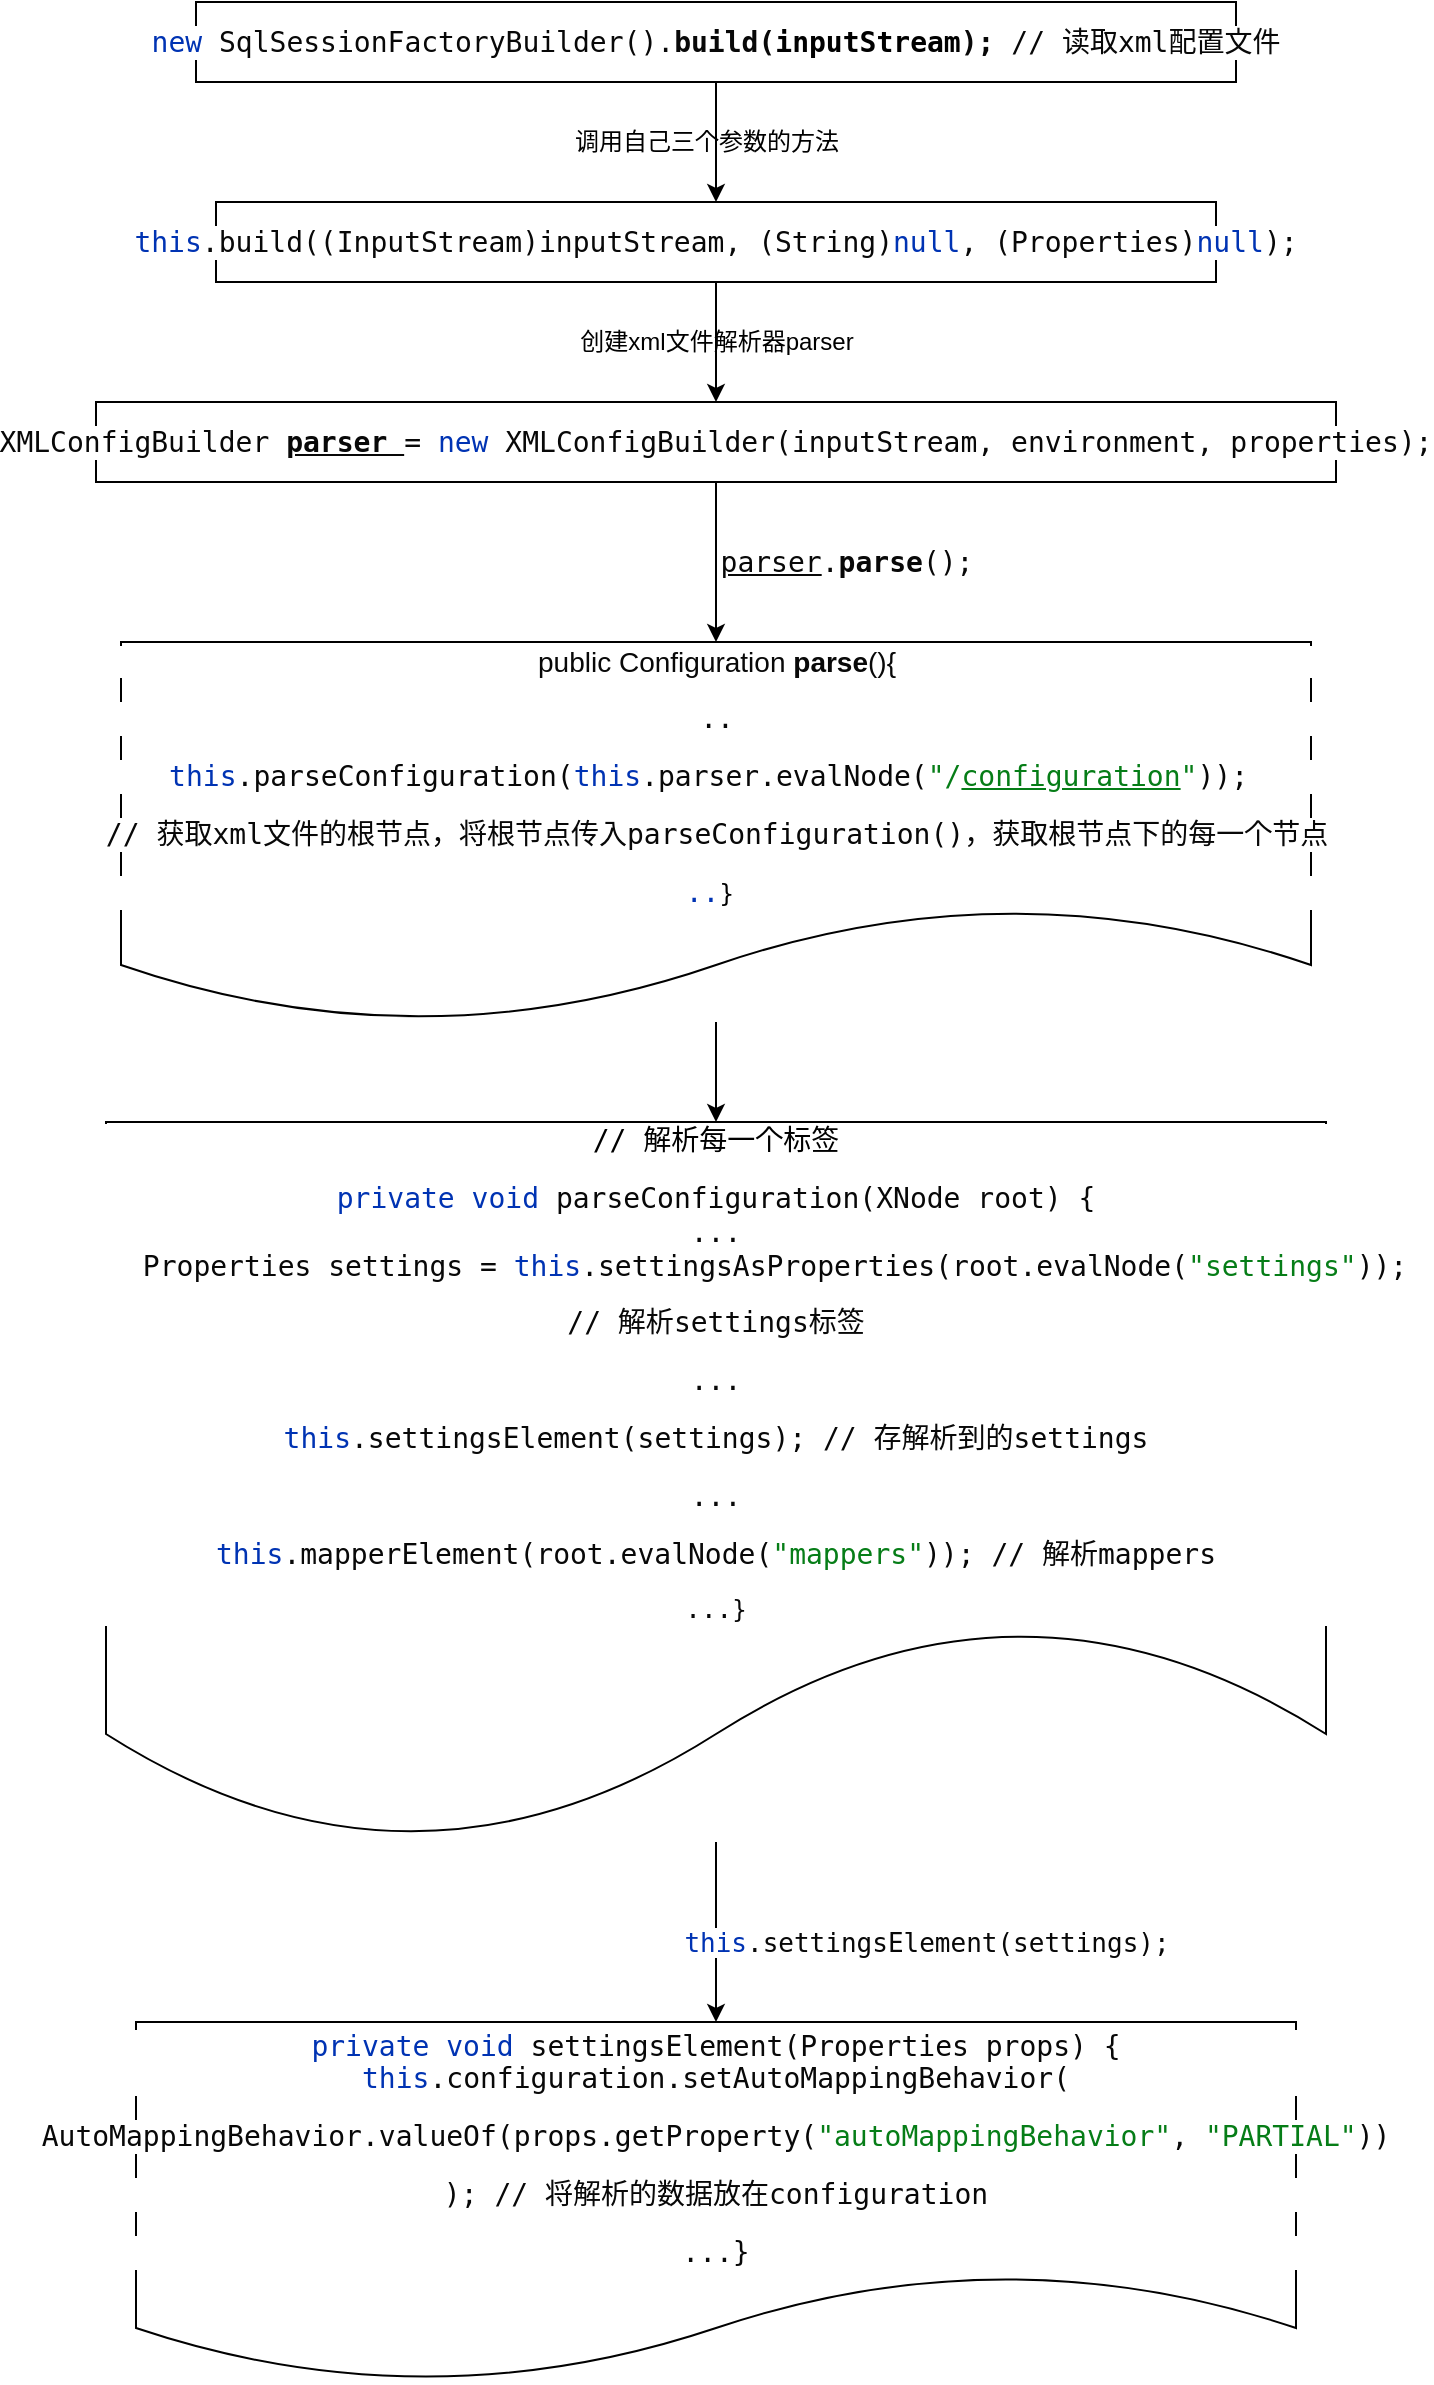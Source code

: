 <mxfile version="14.2.9" type="github" pages="2">
  <diagram id="svCKmF_NuQhnTpBn_tCY" name="Page-1">
    <mxGraphModel dx="2604" dy="2887" grid="1" gridSize="10" guides="1" tooltips="1" connect="1" arrows="1" fold="1" page="1" pageScale="1" pageWidth="827" pageHeight="1169" math="0" shadow="0">
      <root>
        <mxCell id="0" />
        <mxCell id="1" parent="0" />
        <mxCell id="Nou3xaEB0MO9JnjEzB0z-5" style="edgeStyle=orthogonalEdgeStyle;rounded=0;orthogonalLoop=1;jettySize=auto;html=1;exitX=0.5;exitY=1;exitDx=0;exitDy=0;entryX=0.5;entryY=0;entryDx=0;entryDy=0;" edge="1" parent="1" source="-UMS6NLJFWzqC6F6Hrim-1" target="48NCh1giShSFmgNp7ayY-8">
          <mxGeometry relative="1" as="geometry">
            <mxPoint x="-960" y="-1220" as="targetPoint" />
          </mxGeometry>
        </mxCell>
        <mxCell id="-UMS6NLJFWzqC6F6Hrim-1" value="&lt;pre style=&quot;background-color: rgb(255 , 255 , 255) ; color: rgb(8 , 8 , 8) ; font-family: , monospace&quot;&gt;&lt;font style=&quot;font-size: 14px&quot;&gt;&lt;span style=&quot;color: rgb(0 , 51 , 179)&quot;&gt;new &lt;/span&gt;SqlSessionFactoryBuilder().&lt;b&gt;build(&lt;span style=&quot;color: rgb(0 , 0 , 0)&quot;&gt;inputStream&lt;/span&gt;); &lt;/b&gt;// 读取xml配置文件&lt;/font&gt;&lt;/pre&gt;" style="rounded=0;whiteSpace=wrap;html=1;" parent="1" vertex="1">
          <mxGeometry x="-1220" y="-1380" width="520" height="40" as="geometry" />
        </mxCell>
        <mxCell id="ArwdG2jH_Zp_Vl9UtXjd-2" value="" style="edgeStyle=orthogonalEdgeStyle;rounded=0;orthogonalLoop=1;jettySize=auto;html=1;entryX=0.5;entryY=0;entryDx=0;entryDy=0;" edge="1" parent="1" source="48NCh1giShSFmgNp7ayY-8" target="ArwdG2jH_Zp_Vl9UtXjd-3">
          <mxGeometry relative="1" as="geometry">
            <mxPoint x="-960" y="-1100" as="targetPoint" />
          </mxGeometry>
        </mxCell>
        <mxCell id="48NCh1giShSFmgNp7ayY-8" value="&lt;pre style=&quot;background-color: rgb(255 , 255 , 255) ; color: rgb(8 , 8 , 8) ; font-family: , monospace&quot;&gt;&lt;font style=&quot;font-size: 14px&quot;&gt;&lt;span style=&quot;color: rgb(0 , 51 , 179)&quot;&gt;this&lt;/span&gt;.build((InputStream)inputStream, (String)&lt;span style=&quot;color: rgb(0 , 51 , 179)&quot;&gt;null&lt;/span&gt;, (Properties)&lt;span style=&quot;color: rgb(0 , 51 , 179)&quot;&gt;null&lt;/span&gt;);&lt;/font&gt;&lt;/pre&gt;" style="whiteSpace=wrap;html=1;rounded=0;" parent="1" vertex="1">
          <mxGeometry x="-1210" y="-1280" width="500" height="40" as="geometry" />
        </mxCell>
        <mxCell id="48NCh1giShSFmgNp7ayY-17" value="&lt;font style=&quot;vertical-align: inherit&quot;&gt;&lt;font style=&quot;vertical-align: inherit&quot;&gt;创建xml文件解析器parser&lt;/font&gt;&lt;/font&gt;" style="text;html=1;align=center;verticalAlign=middle;resizable=0;points=[];autosize=1;" parent="1" vertex="1">
          <mxGeometry x="-1035" y="-1220" width="150" height="20" as="geometry" />
        </mxCell>
        <mxCell id="ArwdG2jH_Zp_Vl9UtXjd-13" value="" style="edgeStyle=orthogonalEdgeStyle;rounded=0;orthogonalLoop=1;jettySize=auto;html=1;" edge="1" parent="1" source="ArwdG2jH_Zp_Vl9UtXjd-3" target="ArwdG2jH_Zp_Vl9UtXjd-12">
          <mxGeometry relative="1" as="geometry" />
        </mxCell>
        <mxCell id="ArwdG2jH_Zp_Vl9UtXjd-3" value="&lt;pre style=&quot;background-color: rgb(255 , 255 , 255) ; color: rgb(8 , 8 , 8) ; font-family: , monospace&quot;&gt;&lt;font style=&quot;font-size: 14px&quot;&gt;&lt;font&gt;XMLConfigBuilder &lt;b&gt;&lt;u&gt;parser &lt;/u&gt;&lt;/b&gt;&lt;/font&gt;&lt;font&gt;= &lt;span style=&quot;color: rgb(0 , 51 , 179)&quot;&gt;new &lt;/span&gt;XMLConfigBuilder(inputStream, environment, properties);&lt;/font&gt;&lt;/font&gt;&lt;/pre&gt;" style="whiteSpace=wrap;html=1;rounded=0;" vertex="1" parent="1">
          <mxGeometry x="-1270" y="-1180" width="620" height="40" as="geometry" />
        </mxCell>
        <mxCell id="ArwdG2jH_Zp_Vl9UtXjd-5" value="&lt;span style=&quot;font-family: &amp;#34;helvetica&amp;#34;&quot;&gt;调用自己三个参数的方法&lt;/span&gt;" style="text;html=1;align=center;verticalAlign=middle;resizable=0;points=[];autosize=1;" vertex="1" parent="1">
          <mxGeometry x="-1040" y="-1320" width="150" height="20" as="geometry" />
        </mxCell>
        <mxCell id="ArwdG2jH_Zp_Vl9UtXjd-16" value="" style="edgeStyle=orthogonalEdgeStyle;rounded=0;orthogonalLoop=1;jettySize=auto;html=1;" edge="1" parent="1" source="ArwdG2jH_Zp_Vl9UtXjd-12" target="ArwdG2jH_Zp_Vl9UtXjd-15">
          <mxGeometry relative="1" as="geometry" />
        </mxCell>
        <mxCell id="ArwdG2jH_Zp_Vl9UtXjd-12" value="&lt;pre style=&quot;background-color: rgb(255 , 255 , 255) ; color: rgb(8 , 8 , 8)&quot;&gt;&lt;span style=&quot;font-size: 14px ; font-family: &amp;#34;helvetica&amp;#34; ; white-space: normal&quot;&gt;public &lt;/span&gt;&lt;span style=&quot;font-size: 14px ; font-family: &amp;#34;helvetica&amp;#34; ; white-space: normal&quot;&gt;Configuration&amp;nbsp;&lt;b&gt;parse&lt;/b&gt;(){&lt;/span&gt;&lt;br&gt;&lt;/pre&gt;&lt;pre style=&quot;background-color: rgb(255 , 255 , 255) ; color: rgb(8 , 8 , 8)&quot;&gt;&lt;span&gt;&lt;font style=&quot;font-size: 14px&quot;&gt;..&lt;/font&gt;&lt;/span&gt;&lt;/pre&gt;&lt;pre style=&quot;background-color: rgb(255 , 255 , 255) ; color: rgb(8 , 8 , 8)&quot;&gt;&lt;font style=&quot;font-size: 14px&quot;&gt;&lt;span style=&quot;color: rgb(0 , 51 , 179)&quot;&gt;this&lt;/span&gt;&lt;span&gt;.parseConfiguration(&lt;/span&gt;&lt;span style=&quot;color: rgb(0 , 51 , 179)&quot;&gt;this&lt;/span&gt;&lt;span&gt;.parser.evalNode(&lt;/span&gt;&lt;span style=&quot;color: rgb(6 , 125 , 23)&quot;&gt;&quot;/&lt;u&gt;configuration&lt;/u&gt;&quot;&lt;/span&gt;&lt;span&gt;)); &lt;/span&gt;&lt;/font&gt;&lt;/pre&gt;&lt;pre style=&quot;background-color: rgb(255 , 255 , 255) ; color: rgb(8 , 8 , 8)&quot;&gt;&lt;font style=&quot;font-size: 14px&quot;&gt;&lt;font&gt;// 获取xml文件的根节点，将根节点传入&lt;/font&gt;parseConfiguration()，获取根节点下的每一个节点&lt;/font&gt;&lt;/pre&gt;&lt;pre style=&quot;background-color: rgb(255 , 255 , 255)&quot;&gt;&lt;pre&gt;&lt;font color=&quot;#0033b3&quot;&gt;&lt;span style=&quot;font-size: 14px&quot;&gt;..&lt;/span&gt;&lt;/font&gt;}&amp;nbsp;&lt;/pre&gt;&lt;/pre&gt;" style="shape=document;whiteSpace=wrap;html=1;boundedLbl=1;rounded=0;" vertex="1" parent="1">
          <mxGeometry x="-1257.5" y="-1060" width="595" height="190" as="geometry" />
        </mxCell>
        <mxCell id="ArwdG2jH_Zp_Vl9UtXjd-18" value="" style="edgeStyle=orthogonalEdgeStyle;rounded=0;orthogonalLoop=1;jettySize=auto;html=1;" edge="1" parent="1" source="ArwdG2jH_Zp_Vl9UtXjd-15" target="ArwdG2jH_Zp_Vl9UtXjd-17">
          <mxGeometry relative="1" as="geometry" />
        </mxCell>
        <mxCell id="ArwdG2jH_Zp_Vl9UtXjd-15" value="&lt;pre style=&quot;background-color: rgb(255 , 255 , 255)&quot;&gt;&lt;pre&gt;&lt;pre&gt;&lt;font style=&quot;font-size: 14px&quot;&gt;// 解析每一个标签&lt;/font&gt;&lt;/pre&gt;&lt;pre style=&quot;color: rgb(8 , 8 , 8)&quot;&gt;&lt;font style=&quot;font-size: 14px&quot;&gt;&lt;span style=&quot;color: rgb(0 , 51 , 179)&quot;&gt;private void &lt;/span&gt;parseConfiguration(XNode root) {&lt;br&gt;...&lt;br&gt;        Properties settings = &lt;span style=&quot;color: rgb(0 , 51 , 179)&quot;&gt;this&lt;/span&gt;.settingsAsProperties(root.evalNode(&lt;span style=&quot;color: rgb(6 , 125 , 23)&quot;&gt;&quot;settings&quot;&lt;/span&gt;)); &lt;/font&gt;&lt;/pre&gt;&lt;pre style=&quot;color: rgb(8 , 8 , 8)&quot;&gt;&lt;font style=&quot;font-size: 14px&quot;&gt;&lt;font&gt;// 解析&lt;/font&gt;settings标签&lt;/font&gt;&lt;/pre&gt;&lt;pre style=&quot;color: rgb(8 , 8 , 8)&quot;&gt;&lt;font style=&quot;font-size: 14px&quot;&gt;...&lt;/font&gt;&lt;/pre&gt;&lt;pre style=&quot;color: rgb(8 , 8 , 8)&quot;&gt;&lt;pre style=&quot;font-family: , monospace&quot;&gt;&lt;font style=&quot;font-size: 14px&quot;&gt;&lt;span style=&quot;color: rgb(0 , 51 , 179)&quot;&gt;this&lt;/span&gt;.settingsElement(settings); // 存解析到的settings&lt;/font&gt;&lt;/pre&gt;&lt;pre style=&quot;font-family: , monospace&quot;&gt;&lt;font style=&quot;font-size: 14px&quot;&gt;...&lt;/font&gt;&lt;/pre&gt;&lt;pre style=&quot;font-family: , monospace&quot;&gt;&lt;pre style=&quot;font-family: , monospace&quot;&gt;&lt;font style=&quot;font-size: 14px&quot;&gt;&lt;span style=&quot;color: rgb(0 , 51 , 179)&quot;&gt;this&lt;/span&gt;.mapperElement(root.evalNode(&lt;span style=&quot;color: rgb(6 , 125 , 23)&quot;&gt;&quot;mappers&quot;&lt;/span&gt;)); // 解析mappers&lt;/font&gt;&lt;/pre&gt;&lt;/pre&gt;&lt;pre style=&quot;font-family: , monospace&quot;&gt;&lt;font size=&quot;3&quot;&gt;...&lt;/font&gt;}&lt;/pre&gt;&lt;/pre&gt;&lt;/pre&gt;&lt;/pre&gt;" style="shape=document;whiteSpace=wrap;html=1;boundedLbl=1;rounded=0;" vertex="1" parent="1">
          <mxGeometry x="-1265" y="-820" width="610" height="360" as="geometry" />
        </mxCell>
        <mxCell id="ArwdG2jH_Zp_Vl9UtXjd-17" value="&lt;pre style=&quot;background-color: rgb(255 , 255 , 255) ; color: rgb(8 , 8 , 8) ; font-family: , monospace&quot;&gt;&lt;font style=&quot;font-size: 14px&quot;&gt;&lt;span style=&quot;color: rgb(0 , 51 , 179)&quot;&gt;private void &lt;/span&gt;settingsElement(Properties props) {&lt;br&gt;&lt;span style=&quot;color: rgb(0 , 51 , 179)&quot;&gt;this&lt;/span&gt;.configuration.setAutoMappingBehavior(&lt;/font&gt;&lt;/pre&gt;&lt;pre style=&quot;background-color: rgb(255 , 255 , 255) ; color: rgb(8 , 8 , 8) ; font-family: , monospace&quot;&gt;&lt;font style=&quot;font-size: 14px&quot;&gt;AutoMappingBehavior.valueOf(props.getProperty(&lt;span style=&quot;color: rgb(6 , 125 , 23)&quot;&gt;&quot;autoMappingBehavior&quot;&lt;/span&gt;, &lt;span style=&quot;color: rgb(6 , 125 , 23)&quot;&gt;&quot;PARTIAL&quot;&lt;/span&gt;))&lt;/font&gt;&lt;/pre&gt;&lt;pre style=&quot;background-color: rgb(255 , 255 , 255) ; color: rgb(8 , 8 , 8) ; font-family: , monospace&quot;&gt;&lt;font style=&quot;font-size: 14px&quot;&gt;); // 将解析的数据放在&lt;/font&gt;&lt;font style=&quot;font-size: 14px&quot;&gt;configuration&lt;/font&gt;&lt;/pre&gt;&lt;pre style=&quot;background-color: rgb(255 , 255 , 255) ; color: rgb(8 , 8 , 8) ; font-family: , monospace&quot;&gt;&lt;font style=&quot;font-size: 14px&quot;&gt;...}&lt;/font&gt;&lt;/pre&gt;" style="shape=document;whiteSpace=wrap;html=1;boundedLbl=1;rounded=0;" vertex="1" parent="1">
          <mxGeometry x="-1250" y="-370" width="580" height="180" as="geometry" />
        </mxCell>
        <mxCell id="ArwdG2jH_Zp_Vl9UtXjd-19" value="&lt;pre style=&quot;background-color: rgb(255 , 255 , 255) ; color: rgb(8 , 8 , 8)&quot;&gt;&lt;font style=&quot;font-size: 14px&quot;&gt;&lt;u&gt;parser&lt;/u&gt;.&lt;b&gt;parse&lt;/b&gt;();&lt;/font&gt;&lt;/pre&gt;" style="text;html=1;align=center;verticalAlign=middle;resizable=0;points=[];autosize=1;" vertex="1" parent="1">
          <mxGeometry x="-960" y="-1120" width="130" height="40" as="geometry" />
        </mxCell>
        <mxCell id="ArwdG2jH_Zp_Vl9UtXjd-20" value="&lt;pre style=&quot;color: rgb(8 , 8 , 8) ; background-color: rgb(255 , 255 , 255)&quot;&gt;&lt;font size=&quot;3&quot;&gt;&lt;span style=&quot;color: rgb(0 , 51 , 179)&quot;&gt;this&lt;/span&gt;.settingsElement(settings);&lt;/font&gt;&lt;/pre&gt;" style="text;html=1;align=center;verticalAlign=middle;resizable=0;points=[];autosize=1;" vertex="1" parent="1">
          <mxGeometry x="-960" y="-430" width="210" height="40" as="geometry" />
        </mxCell>
      </root>
    </mxGraphModel>
  </diagram>
  <diagram id="yhtmOBYt8toNOQeIU8E0" name="Page-2">
    <mxGraphModel dx="1038" dy="624" grid="1" gridSize="10" guides="1" tooltips="1" connect="1" arrows="1" fold="1" page="1" pageScale="1" pageWidth="827" pageHeight="1169" math="0" shadow="0">
      <root>
        <mxCell id="JNUcJ6G6C6MzYZCms4Ij-0" />
        <mxCell id="JNUcJ6G6C6MzYZCms4Ij-1" parent="JNUcJ6G6C6MzYZCms4Ij-0" />
      </root>
    </mxGraphModel>
  </diagram>
</mxfile>

